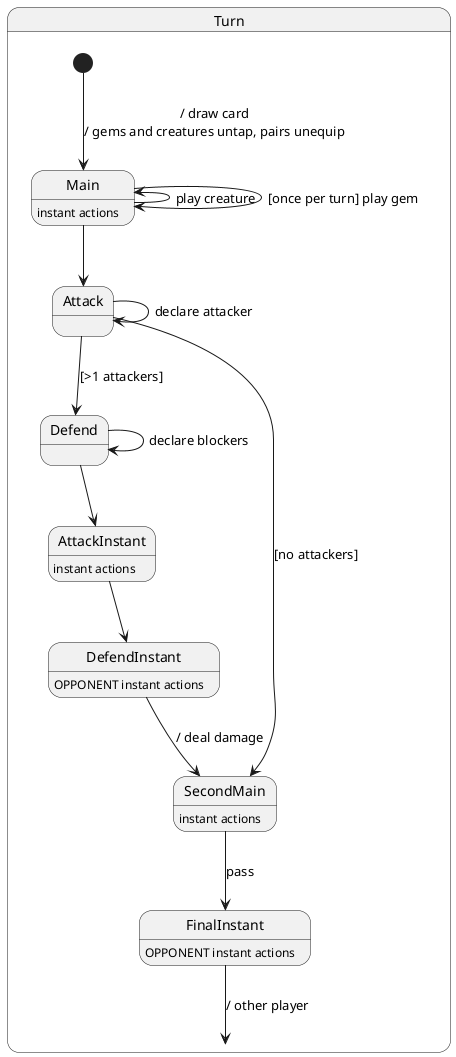 @startuml

state Turn {
  [*] --> Main : / draw card\n/ gems and creatures untap, pairs unequip
  Main --> Main : [once per turn] play gem
  Main -left-> Main : play creature
  Main : instant actions
  Main --> Attack
  Attack --> Attack : declare attacker
  Attack --> Defend : [>1 attackers]
  Attack --> SecondMain : [no attackers]
  Defend --> Defend : declare blockers
  Defend --> AttackInstant
  AttackInstant : instant actions
  AttackInstant --> DefendInstant
  DefendInstant : OPPONENT instant actions
  DefendInstant --> SecondMain : / deal damage
  SecondMain : instant actions
  SecondMain --> FinalInstant : pass
  FinalInstant : OPPONENT instant actions
  FinalInstant --> Turn : / other player
}

@enduml
